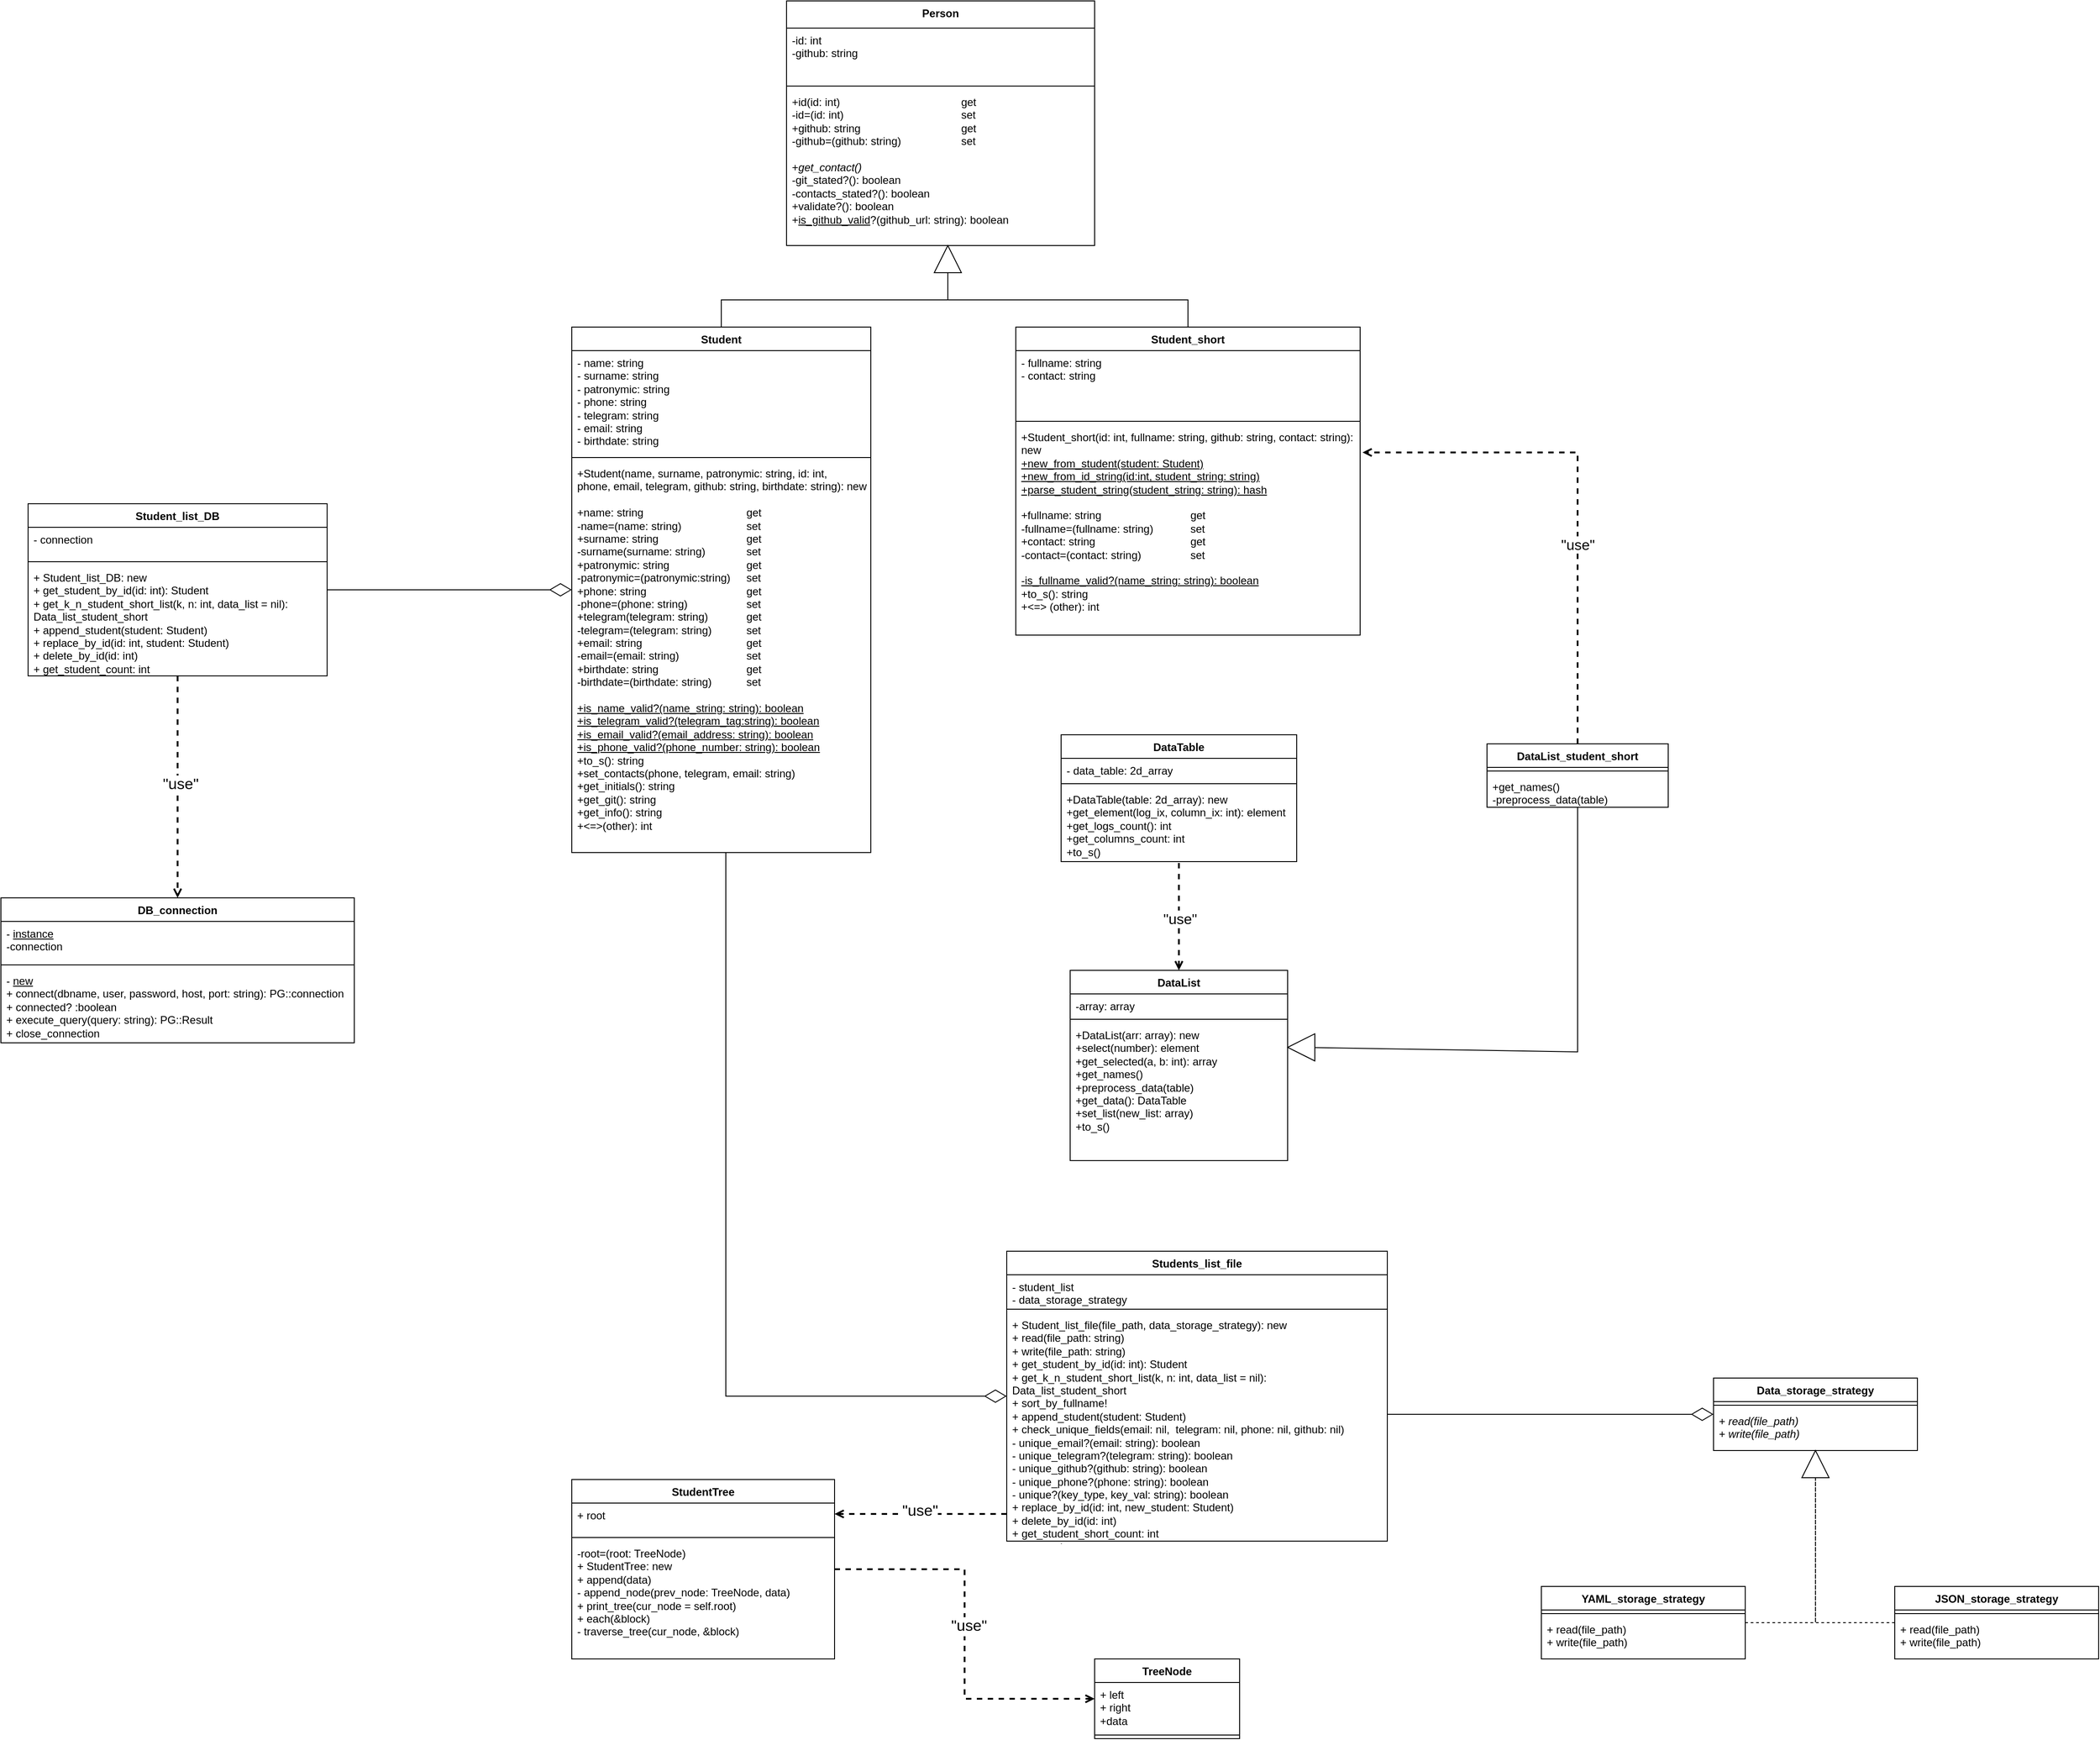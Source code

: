 <mxfile version="25.0.3">
  <diagram name="Page-1" id="Ctjg0No3zUCwtpp85kTk">
    <mxGraphModel dx="3568" dy="1178" grid="0" gridSize="10" guides="1" tooltips="1" connect="1" arrows="1" fold="1" page="1" pageScale="1" pageWidth="1654" pageHeight="2336" math="0" shadow="0">
      <root>
        <mxCell id="0" />
        <mxCell id="1" parent="0" />
        <mxCell id="KuUxCCZHSnEd986gLyKA-1" value="Student" style="swimlane;fontStyle=1;align=center;verticalAlign=top;childLayout=stackLayout;horizontal=1;startSize=26;horizontalStack=0;resizeParent=1;resizeParentMax=0;resizeLast=0;collapsible=1;marginBottom=0;whiteSpace=wrap;html=1;" parent="1" vertex="1">
          <mxGeometry x="250" y="600" width="330" height="580" as="geometry">
            <mxRectangle x="385" y="350" width="80" height="30" as="alternateBounds" />
          </mxGeometry>
        </mxCell>
        <mxCell id="KuUxCCZHSnEd986gLyKA-2" value="&lt;div&gt;- name: string&lt;/div&gt;&lt;div&gt;- surname: string&lt;/div&gt;&lt;div&gt;- patronymic: string&lt;/div&gt;&lt;div&gt;- phone: string&lt;/div&gt;&lt;div&gt;- telegram: string&lt;/div&gt;&lt;div&gt;- email: string&lt;/div&gt;&lt;div&gt;- birthdate: string&lt;/div&gt;" style="text;strokeColor=none;fillColor=none;align=left;verticalAlign=top;spacingLeft=4;spacingRight=4;overflow=hidden;rotatable=0;points=[[0,0.5],[1,0.5]];portConstraint=eastwest;whiteSpace=wrap;html=1;" parent="KuUxCCZHSnEd986gLyKA-1" vertex="1">
          <mxGeometry y="26" width="330" height="114" as="geometry" />
        </mxCell>
        <mxCell id="KuUxCCZHSnEd986gLyKA-3" value="" style="line;strokeWidth=1;fillColor=none;align=left;verticalAlign=middle;spacingTop=-1;spacingLeft=3;spacingRight=3;rotatable=0;labelPosition=right;points=[];portConstraint=eastwest;strokeColor=inherit;" parent="KuUxCCZHSnEd986gLyKA-1" vertex="1">
          <mxGeometry y="140" width="330" height="8" as="geometry" />
        </mxCell>
        <mxCell id="KuUxCCZHSnEd986gLyKA-4" value="&lt;div&gt;+Student(name, surname, patronymic: string, id: int,&amp;nbsp;&lt;/div&gt;&lt;div&gt;phone, email, telegram, github: string, birthdate: string): new&lt;/div&gt;&lt;div&gt;&lt;span style=&quot;background-color: initial;&quot;&gt;&lt;br&gt;&lt;/span&gt;&lt;/div&gt;&lt;div&gt;&lt;span style=&quot;background-color: initial;&quot;&gt;+name: string&lt;/span&gt;&lt;span style=&quot;background-color: initial; white-space: pre;&quot;&gt;&#x9;&lt;/span&gt;&lt;span style=&quot;background-color: initial; white-space: pre;&quot;&gt;&#x9;&lt;span style=&quot;white-space: pre;&quot;&gt;&#x9;&lt;/span&gt;&lt;span style=&quot;white-space: pre;&quot;&gt;&#x9;&#x9;&lt;/span&gt;&lt;/span&gt;&lt;span style=&quot;background-color: initial;&quot;&gt;get&lt;/span&gt;&lt;/div&gt;&lt;div&gt;-name=(name: string)&lt;span style=&quot;white-space: pre;&quot;&gt;&#x9;&lt;/span&gt;&lt;span style=&quot;white-space: pre;&quot;&gt;&#x9;&lt;span style=&quot;white-space: pre;&quot;&gt;&#x9;&lt;/span&gt;&lt;/span&gt;set&lt;/div&gt;&lt;div&gt;+surname: string&lt;span style=&quot;white-space: pre;&quot;&gt;&#x9;&lt;/span&gt;&lt;span style=&quot;white-space: pre;&quot;&gt;&#x9;&lt;/span&gt;&lt;span style=&quot;white-space: pre;&quot;&gt;&#x9;&lt;span style=&quot;white-space: pre;&quot;&gt;&#x9;&lt;/span&gt;&lt;/span&gt;get&lt;/div&gt;&lt;div&gt;-surname(surname: string)&lt;span style=&quot;white-space: pre;&quot;&gt;&#x9;&lt;span style=&quot;white-space: pre;&quot;&gt;&#x9;&lt;/span&gt;&lt;/span&gt;set&lt;/div&gt;&lt;div&gt;+patronymic: string&lt;span style=&quot;white-space: pre;&quot;&gt;&#x9;&lt;/span&gt;&lt;span style=&quot;white-space: pre;&quot;&gt;&#x9;&lt;/span&gt;&lt;span style=&quot;white-space: pre;&quot;&gt;&#x9;&lt;span style=&quot;white-space: pre;&quot;&gt;&#x9;&lt;/span&gt;&lt;/span&gt;get&lt;/div&gt;&lt;div&gt;-patronymic=(patronymic:string)&lt;span style=&quot;white-space: pre;&quot;&gt;&#x9;&lt;/span&gt;set&lt;/div&gt;&lt;div&gt;+phone: string&lt;span style=&quot;white-space: pre;&quot;&gt;&#x9;&lt;/span&gt;&lt;span style=&quot;white-space: pre;&quot;&gt;&#x9;&lt;/span&gt;&lt;span style=&quot;white-space: pre;&quot;&gt;&#x9;&lt;/span&gt;&lt;span style=&quot;white-space: pre;&quot;&gt;&#x9;&lt;/span&gt;&lt;span style=&quot;white-space: pre;&quot;&gt;&#x9;&lt;/span&gt;get&lt;/div&gt;&lt;div&gt;-phone=(phone: string)&lt;span style=&quot;white-space: pre;&quot;&gt;&#x9;&lt;/span&gt;&lt;span style=&quot;white-space: pre;&quot;&gt;&#x9;&lt;/span&gt;&lt;span style=&quot;white-space: pre;&quot;&gt;&#x9;&lt;/span&gt;set&lt;/div&gt;&lt;div&gt;+telegram(telegram: string)&lt;span style=&quot;white-space: pre;&quot;&gt;&#x9;&lt;/span&gt;&lt;span style=&quot;white-space: pre;&quot;&gt;&#x9;&lt;/span&gt;get&lt;/div&gt;&lt;div&gt;-telegram=(telegram: string)&lt;span style=&quot;white-space: pre;&quot;&gt;&#x9;&lt;/span&gt;&lt;span style=&quot;white-space: pre;&quot;&gt;&#x9;&lt;/span&gt;set&lt;/div&gt;&lt;div&gt;+email: string&lt;span style=&quot;white-space: pre;&quot;&gt;&#x9;&lt;/span&gt;&lt;span style=&quot;white-space: pre;&quot;&gt;&#x9;&lt;/span&gt;&lt;span style=&quot;white-space: pre;&quot;&gt;&#x9;&lt;/span&gt;&lt;span style=&quot;white-space: pre;&quot;&gt;&#x9;&lt;/span&gt;&lt;span style=&quot;white-space: pre;&quot;&gt;&#x9;&lt;/span&gt;get&lt;/div&gt;&lt;div&gt;-email=(email: string)&lt;span style=&quot;white-space: pre;&quot;&gt;&#x9;&lt;/span&gt;&lt;span style=&quot;white-space: pre;&quot;&gt;&#x9;&lt;/span&gt;&lt;span style=&quot;white-space: pre;&quot;&gt;&#x9;&lt;/span&gt;set&lt;/div&gt;&lt;div&gt;+birthdate: string&lt;span style=&quot;white-space: pre;&quot;&gt;&#x9;&lt;/span&gt;&lt;span style=&quot;white-space: pre;&quot;&gt;&#x9;&lt;/span&gt;&lt;span style=&quot;white-space: pre;&quot;&gt;&#x9;&lt;/span&gt;&lt;span style=&quot;white-space: pre;&quot;&gt;&#x9;&lt;/span&gt;get&lt;/div&gt;&lt;div&gt;-birthdate=(birthdate: string)&lt;span style=&quot;white-space: pre;&quot;&gt;&#x9;&lt;/span&gt;&lt;span style=&quot;white-space: pre;&quot;&gt;&#x9;&lt;/span&gt;set&lt;/div&gt;&lt;div&gt;&lt;br&gt;&lt;/div&gt;&lt;div&gt;&lt;u&gt;+is_name_valid?(name_string: string): boolean&lt;/u&gt;&lt;/div&gt;&lt;div&gt;&lt;div&gt;&lt;div&gt;&lt;u&gt;+is_telegram_valid?(telegram_tag:string): boolean&lt;/u&gt;&lt;/div&gt;&lt;div&gt;&lt;u&gt;+is_email_valid?(email_address: string): boolean&lt;/u&gt;&lt;/div&gt;&lt;div&gt;&lt;u style=&quot;background-color: initial;&quot;&gt;+is_phone_valid?(phone_number: string): boolean&lt;/u&gt;&lt;/div&gt;&lt;/div&gt;&lt;/div&gt;&lt;div&gt;+to_s(): string&lt;/div&gt;&lt;div&gt;+set_contacts(phone, telegram, email: string)&lt;/div&gt;&lt;div&gt;+get_initials(): string&lt;/div&gt;&lt;div&gt;+get_git(): string&lt;/div&gt;&lt;div&gt;&lt;span style=&quot;background-color: initial;&quot;&gt;+get_info(): string&lt;/span&gt;&lt;br&gt;&lt;/div&gt;&lt;div&gt;&lt;span style=&quot;background-color: initial;&quot;&gt;+&amp;lt;=&amp;gt;(other): int&lt;/span&gt;&lt;/div&gt;" style="text;strokeColor=none;fillColor=none;align=left;verticalAlign=top;spacingLeft=4;spacingRight=4;overflow=hidden;rotatable=0;points=[[0,0.5],[1,0.5]];portConstraint=eastwest;whiteSpace=wrap;html=1;" parent="KuUxCCZHSnEd986gLyKA-1" vertex="1">
          <mxGeometry y="148" width="330" height="432" as="geometry" />
        </mxCell>
        <mxCell id="AG0WjQAsVARgPapO6NZo-1" value="Student_short" style="swimlane;fontStyle=1;align=center;verticalAlign=top;childLayout=stackLayout;horizontal=1;startSize=26;horizontalStack=0;resizeParent=1;resizeParentMax=0;resizeLast=0;collapsible=1;marginBottom=0;whiteSpace=wrap;html=1;" parent="1" vertex="1">
          <mxGeometry x="740" y="600" width="380" height="340" as="geometry" />
        </mxCell>
        <mxCell id="AG0WjQAsVARgPapO6NZo-2" value="&lt;div&gt;- fullname: string&lt;/div&gt;&lt;div&gt;&lt;span style=&quot;background-color: initial;&quot;&gt;- contact: string&lt;/span&gt;&lt;br&gt;&lt;/div&gt;" style="text;strokeColor=none;fillColor=none;align=left;verticalAlign=top;spacingLeft=4;spacingRight=4;overflow=hidden;rotatable=0;points=[[0,0.5],[1,0.5]];portConstraint=eastwest;whiteSpace=wrap;html=1;" parent="AG0WjQAsVARgPapO6NZo-1" vertex="1">
          <mxGeometry y="26" width="380" height="74" as="geometry" />
        </mxCell>
        <mxCell id="AG0WjQAsVARgPapO6NZo-3" value="" style="line;strokeWidth=1;fillColor=none;align=left;verticalAlign=middle;spacingTop=-1;spacingLeft=3;spacingRight=3;rotatable=0;labelPosition=right;points=[];portConstraint=eastwest;strokeColor=inherit;" parent="AG0WjQAsVARgPapO6NZo-1" vertex="1">
          <mxGeometry y="100" width="380" height="8" as="geometry" />
        </mxCell>
        <mxCell id="AG0WjQAsVARgPapO6NZo-4" value="&lt;div&gt;&lt;span style=&quot;background-color: initial;&quot;&gt;+Student_short(id: int, fullname: string, github: string, contact: string): new&lt;/span&gt;&lt;/div&gt;&lt;div&gt;&lt;u&gt;+new_from_student(student: Student)&lt;/u&gt;&lt;/div&gt;&lt;div&gt;&lt;u&gt;+new_from_id_string(id:int, student_string: string)&lt;/u&gt;&lt;/div&gt;&lt;div&gt;&lt;u&gt;+parse_student_string(student_string: string): hash&lt;/u&gt;&lt;/div&gt;&lt;div&gt;&lt;br&gt;&lt;/div&gt;&lt;div&gt;+fullname: string&lt;span style=&quot;white-space: pre;&quot;&gt;&#x9;&lt;span style=&quot;white-space: pre;&quot;&gt;&#x9;&lt;span style=&quot;white-space: pre;&quot;&gt;&#x9;&lt;/span&gt;&lt;span style=&quot;white-space: pre;&quot;&gt;&#x9;&lt;/span&gt;&lt;/span&gt;&lt;/span&gt;get&lt;/div&gt;&lt;div&gt;-fullname=(fullname: string)&lt;span style=&quot;white-space: pre;&quot;&gt;&#x9;&lt;/span&gt;&lt;span style=&quot;white-space: pre;&quot;&gt;&#x9;&lt;/span&gt;set&lt;/div&gt;&lt;div&gt;&lt;div&gt;+contact: string&lt;span style=&quot;white-space: pre;&quot;&gt;&#x9;&lt;/span&gt;&lt;span style=&quot;white-space: pre;&quot;&gt;&#x9;&lt;/span&gt;&lt;span style=&quot;white-space: pre;&quot;&gt;&#x9;&lt;/span&gt;&lt;span style=&quot;white-space: pre;&quot;&gt;&#x9;&lt;/span&gt;get&lt;/div&gt;&lt;div&gt;-contact=(contact: string)&lt;span style=&quot;white-space: pre;&quot;&gt;&#x9;&lt;/span&gt;&lt;span style=&quot;white-space: pre;&quot;&gt;&#x9;&lt;/span&gt;set&lt;/div&gt;&lt;/div&gt;&lt;div&gt;&lt;br&gt;&lt;/div&gt;&lt;div&gt;&lt;u style=&quot;background-color: initial;&quot;&gt;-is_fullname_valid?(name_string: string): boolean&lt;/u&gt;&lt;br&gt;&lt;/div&gt;&lt;div&gt;&lt;div&gt;&lt;span style=&quot;background-color: initial;&quot;&gt;+to_s(): string&lt;/span&gt;&lt;/div&gt;&lt;/div&gt;&lt;div&gt;&lt;span style=&quot;background-color: initial;&quot;&gt;+&amp;lt;=&amp;gt; (other): int&lt;/span&gt;&lt;/div&gt;" style="text;strokeColor=none;fillColor=none;align=left;verticalAlign=top;spacingLeft=4;spacingRight=4;overflow=hidden;rotatable=0;points=[[0,0.5],[1,0.5]];portConstraint=eastwest;whiteSpace=wrap;html=1;" parent="AG0WjQAsVARgPapO6NZo-1" vertex="1">
          <mxGeometry y="108" width="380" height="232" as="geometry" />
        </mxCell>
        <mxCell id="AG0WjQAsVARgPapO6NZo-15" value="Person" style="swimlane;fontStyle=1;align=center;verticalAlign=top;childLayout=stackLayout;horizontal=1;startSize=30;horizontalStack=0;resizeParent=1;resizeParentMax=0;resizeLast=0;collapsible=1;marginBottom=0;whiteSpace=wrap;html=1;" parent="1" vertex="1">
          <mxGeometry x="487" y="240" width="340" height="270" as="geometry" />
        </mxCell>
        <mxCell id="AG0WjQAsVARgPapO6NZo-16" value="-id: int&lt;div&gt;-github: string&lt;/div&gt;" style="text;strokeColor=none;fillColor=none;align=left;verticalAlign=top;spacingLeft=4;spacingRight=4;overflow=hidden;rotatable=0;points=[[0,0.5],[1,0.5]];portConstraint=eastwest;whiteSpace=wrap;html=1;" parent="AG0WjQAsVARgPapO6NZo-15" vertex="1">
          <mxGeometry y="30" width="340" height="60" as="geometry" />
        </mxCell>
        <mxCell id="AG0WjQAsVARgPapO6NZo-17" value="" style="line;strokeWidth=1;fillColor=none;align=left;verticalAlign=middle;spacingTop=-1;spacingLeft=3;spacingRight=3;rotatable=0;labelPosition=right;points=[];portConstraint=eastwest;strokeColor=inherit;" parent="AG0WjQAsVARgPapO6NZo-15" vertex="1">
          <mxGeometry y="90" width="340" height="8" as="geometry" />
        </mxCell>
        <mxCell id="AG0WjQAsVARgPapO6NZo-18" value="&lt;div&gt;+id(id: int)&lt;span style=&quot;white-space: pre;&quot;&gt;&#x9;&lt;/span&gt;&lt;span style=&quot;white-space: pre;&quot;&gt;&#x9;&lt;/span&gt;&lt;span style=&quot;white-space: pre;&quot;&gt;&#x9;&lt;span style=&quot;white-space: pre;&quot;&gt;&#x9;&lt;span style=&quot;white-space: pre;&quot;&gt;&#x9;&lt;/span&gt;&lt;/span&gt;get&lt;/span&gt;&lt;/div&gt;&lt;div&gt;-id=(id: int)&lt;span style=&quot;white-space: pre;&quot;&gt;&#x9;&lt;/span&gt;&lt;span style=&quot;white-space: pre;&quot;&gt;&#x9;&lt;/span&gt;&lt;span style=&quot;white-space: pre;&quot;&gt;&#x9;&lt;/span&gt;&lt;span style=&quot;white-space: pre;&quot;&gt;&#x9;&lt;/span&gt;&lt;span style=&quot;white-space: pre;&quot;&gt;&#x9;&lt;/span&gt;set&lt;span style=&quot;white-space: pre;&quot;&gt;&#x9;&lt;/span&gt;&lt;span style=&quot;white-space: pre;&quot;&gt;&#x9;&lt;/span&gt;&lt;span style=&quot;white-space: pre;&quot;&gt;&#x9;&lt;/span&gt;&lt;span style=&quot;white-space: pre;&quot;&gt;&#x9;&lt;/span&gt;&lt;/div&gt;&lt;div&gt;&lt;div&gt;+github: string&lt;span style=&quot;white-space: pre;&quot;&gt;&#x9;&lt;/span&gt;&lt;span style=&quot;white-space: pre;&quot;&gt;&#x9;&lt;/span&gt;&lt;span style=&quot;white-space: pre;&quot;&gt;&#x9;&lt;/span&gt;&lt;span style=&quot;white-space: pre;&quot;&gt;&#x9;&lt;/span&gt;&lt;span style=&quot;white-space: pre;&quot;&gt;&#x9;&lt;/span&gt;get&lt;/div&gt;&lt;div&gt;-github=(github: string)&lt;span style=&quot;white-space: pre;&quot;&gt;&#x9;&lt;/span&gt;&lt;span style=&quot;white-space: pre;&quot;&gt;&#x9;&lt;/span&gt;&lt;span style=&quot;white-space: pre;&quot;&gt;&#x9;&lt;/span&gt;set&lt;/div&gt;&lt;/div&gt;&lt;div&gt;&lt;br&gt;&lt;/div&gt;&lt;div&gt;&lt;div&gt;&lt;div&gt;&lt;div&gt;+&lt;i&gt;get_contact()&lt;/i&gt;&lt;/div&gt;&lt;/div&gt;&lt;/div&gt;&lt;div&gt;&lt;div&gt;-git_stated?(): boolean&lt;/div&gt;&lt;div&gt;-contacts_stated?(): boolean&lt;/div&gt;&lt;div&gt;+validate?(): boolean&lt;/div&gt;&lt;/div&gt;&lt;div&gt;+&lt;u&gt;is_github_valid&lt;/u&gt;?(github_url: string): boolean&lt;/div&gt;&lt;div&gt;&lt;/div&gt;&lt;/div&gt;" style="text;strokeColor=none;fillColor=none;align=left;verticalAlign=top;spacingLeft=4;spacingRight=4;overflow=hidden;rotatable=0;points=[[0,0.5],[1,0.5]];portConstraint=eastwest;whiteSpace=wrap;html=1;" parent="AG0WjQAsVARgPapO6NZo-15" vertex="1">
          <mxGeometry y="98" width="340" height="172" as="geometry" />
        </mxCell>
        <mxCell id="yhVLueEcTePNYkWDDuFC-2" value="" style="triangle;whiteSpace=wrap;html=1;rotation=-90;" parent="1" vertex="1">
          <mxGeometry x="650" y="510" width="30" height="30" as="geometry" />
        </mxCell>
        <mxCell id="yhVLueEcTePNYkWDDuFC-4" value="" style="edgeStyle=elbowEdgeStyle;elbow=vertical;endArrow=none;html=1;curved=0;rounded=0;entryX=0;entryY=0.5;entryDx=0;entryDy=0;endFill=0;" parent="1" source="KuUxCCZHSnEd986gLyKA-1" target="yhVLueEcTePNYkWDDuFC-2" edge="1">
          <mxGeometry width="50" height="50" relative="1" as="geometry">
            <mxPoint x="320" y="620" as="sourcePoint" />
            <mxPoint x="370" y="570" as="targetPoint" />
          </mxGeometry>
        </mxCell>
        <mxCell id="yhVLueEcTePNYkWDDuFC-8" value="" style="edgeStyle=elbowEdgeStyle;elbow=vertical;endArrow=none;html=1;curved=0;rounded=0;endSize=8;startSize=8;endFill=0;" parent="1" source="AG0WjQAsVARgPapO6NZo-1" target="yhVLueEcTePNYkWDDuFC-2" edge="1">
          <mxGeometry width="50" height="50" relative="1" as="geometry">
            <mxPoint x="960" y="540" as="sourcePoint" />
            <mxPoint x="650" y="540" as="targetPoint" />
          </mxGeometry>
        </mxCell>
        <mxCell id="wCUWvUSuaf720DD5pEuR-1" value="DataTable" style="swimlane;fontStyle=1;align=center;verticalAlign=top;childLayout=stackLayout;horizontal=1;startSize=26;horizontalStack=0;resizeParent=1;resizeParentMax=0;resizeLast=0;collapsible=1;marginBottom=0;whiteSpace=wrap;html=1;" parent="1" vertex="1">
          <mxGeometry x="790" y="1050" width="260" height="140" as="geometry" />
        </mxCell>
        <mxCell id="wCUWvUSuaf720DD5pEuR-2" value="- data_table: 2d_array" style="text;strokeColor=none;fillColor=none;align=left;verticalAlign=top;spacingLeft=4;spacingRight=4;overflow=hidden;rotatable=0;points=[[0,0.5],[1,0.5]];portConstraint=eastwest;whiteSpace=wrap;html=1;" parent="wCUWvUSuaf720DD5pEuR-1" vertex="1">
          <mxGeometry y="26" width="260" height="24" as="geometry" />
        </mxCell>
        <mxCell id="wCUWvUSuaf720DD5pEuR-3" value="" style="line;strokeWidth=1;fillColor=none;align=left;verticalAlign=middle;spacingTop=-1;spacingLeft=3;spacingRight=3;rotatable=0;labelPosition=right;points=[];portConstraint=eastwest;strokeColor=inherit;" parent="wCUWvUSuaf720DD5pEuR-1" vertex="1">
          <mxGeometry y="50" width="260" height="8" as="geometry" />
        </mxCell>
        <mxCell id="wCUWvUSuaf720DD5pEuR-4" value="+DataTable(table: 2d_array): new&lt;div&gt;+get_element(log_ix, column_ix: int): element&lt;/div&gt;&lt;div&gt;+get_logs_count(): int&lt;/div&gt;&lt;div&gt;+get_columns_count: int&lt;/div&gt;&lt;div&gt;+to_s()&lt;/div&gt;" style="text;strokeColor=none;fillColor=none;align=left;verticalAlign=top;spacingLeft=4;spacingRight=4;overflow=hidden;rotatable=0;points=[[0,0.5],[1,0.5]];portConstraint=eastwest;whiteSpace=wrap;html=1;" parent="wCUWvUSuaf720DD5pEuR-1" vertex="1">
          <mxGeometry y="58" width="260" height="82" as="geometry" />
        </mxCell>
        <mxCell id="wCUWvUSuaf720DD5pEuR-17" style="edgeStyle=orthogonalEdgeStyle;rounded=0;orthogonalLoop=1;jettySize=auto;html=1;strokeWidth=2;dashed=1;endArrow=none;endFill=0;startArrow=open;startFill=0;" parent="1" source="wCUWvUSuaf720DD5pEuR-5" target="wCUWvUSuaf720DD5pEuR-1" edge="1">
          <mxGeometry relative="1" as="geometry" />
        </mxCell>
        <mxCell id="wCUWvUSuaf720DD5pEuR-18" value="&lt;font style=&quot;font-size: 16px;&quot;&gt;&quot;use&quot;&lt;/font&gt;" style="edgeLabel;html=1;align=center;verticalAlign=middle;resizable=0;points=[];" parent="wCUWvUSuaf720DD5pEuR-17" vertex="1" connectable="0">
          <mxGeometry x="-0.049" y="-1" relative="1" as="geometry">
            <mxPoint as="offset" />
          </mxGeometry>
        </mxCell>
        <mxCell id="wCUWvUSuaf720DD5pEuR-5" value="DataList" style="swimlane;fontStyle=1;align=center;verticalAlign=top;childLayout=stackLayout;horizontal=1;startSize=26;horizontalStack=0;resizeParent=1;resizeParentMax=0;resizeLast=0;collapsible=1;marginBottom=0;whiteSpace=wrap;html=1;" parent="1" vertex="1">
          <mxGeometry x="800" y="1310" width="240" height="210" as="geometry" />
        </mxCell>
        <mxCell id="wCUWvUSuaf720DD5pEuR-6" value="-array: array" style="text;strokeColor=none;fillColor=none;align=left;verticalAlign=top;spacingLeft=4;spacingRight=4;overflow=hidden;rotatable=0;points=[[0,0.5],[1,0.5]];portConstraint=eastwest;whiteSpace=wrap;html=1;" parent="wCUWvUSuaf720DD5pEuR-5" vertex="1">
          <mxGeometry y="26" width="240" height="24" as="geometry" />
        </mxCell>
        <mxCell id="wCUWvUSuaf720DD5pEuR-7" value="" style="line;strokeWidth=1;fillColor=none;align=left;verticalAlign=middle;spacingTop=-1;spacingLeft=3;spacingRight=3;rotatable=0;labelPosition=right;points=[];portConstraint=eastwest;strokeColor=inherit;" parent="wCUWvUSuaf720DD5pEuR-5" vertex="1">
          <mxGeometry y="50" width="240" height="8" as="geometry" />
        </mxCell>
        <mxCell id="wCUWvUSuaf720DD5pEuR-8" value="+DataList(arr: array): new&lt;div&gt;&lt;div&gt;+select(number): element&lt;/div&gt;&lt;div&gt;+get_selected(a, b: int): array&lt;/div&gt;&lt;div&gt;+get_names()&lt;/div&gt;&lt;div&gt;+preprocess_data(table)&lt;/div&gt;&lt;div&gt;+get_data(): DataTable&lt;/div&gt;&lt;div&gt;+set_list(new_list: array)&lt;/div&gt;&lt;/div&gt;&lt;div&gt;+to_s()&lt;/div&gt;" style="text;strokeColor=none;fillColor=none;align=left;verticalAlign=top;spacingLeft=4;spacingRight=4;overflow=hidden;rotatable=0;points=[[0,0.5],[1,0.5]];portConstraint=eastwest;whiteSpace=wrap;html=1;" parent="wCUWvUSuaf720DD5pEuR-5" vertex="1">
          <mxGeometry y="58" width="240" height="152" as="geometry" />
        </mxCell>
        <mxCell id="wCUWvUSuaf720DD5pEuR-15" style="edgeStyle=orthogonalEdgeStyle;rounded=0;orthogonalLoop=1;jettySize=auto;html=1;endArrow=none;endFill=0;" parent="1" source="wCUWvUSuaf720DD5pEuR-9" target="wCUWvUSuaf720DD5pEuR-13" edge="1">
          <mxGeometry relative="1" as="geometry">
            <mxPoint x="1000" y="1360" as="targetPoint" />
            <Array as="points">
              <mxPoint x="1360" y="1400" />
            </Array>
          </mxGeometry>
        </mxCell>
        <mxCell id="wCUWvUSuaf720DD5pEuR-9" value="DataList_student_short" style="swimlane;fontStyle=1;align=center;verticalAlign=top;childLayout=stackLayout;horizontal=1;startSize=26;horizontalStack=0;resizeParent=1;resizeParentMax=0;resizeLast=0;collapsible=1;marginBottom=0;whiteSpace=wrap;html=1;" parent="1" vertex="1">
          <mxGeometry x="1260" y="1060" width="200" height="70" as="geometry" />
        </mxCell>
        <mxCell id="wCUWvUSuaf720DD5pEuR-11" value="" style="line;strokeWidth=1;fillColor=none;align=left;verticalAlign=middle;spacingTop=-1;spacingLeft=3;spacingRight=3;rotatable=0;labelPosition=right;points=[];portConstraint=eastwest;strokeColor=inherit;" parent="wCUWvUSuaf720DD5pEuR-9" vertex="1">
          <mxGeometry y="26" width="200" height="8" as="geometry" />
        </mxCell>
        <mxCell id="wCUWvUSuaf720DD5pEuR-12" value="+get_names()&lt;div&gt;-preprocess_data(table)&lt;/div&gt;" style="text;strokeColor=none;fillColor=none;align=left;verticalAlign=top;spacingLeft=4;spacingRight=4;overflow=hidden;rotatable=0;points=[[0,0.5],[1,0.5]];portConstraint=eastwest;whiteSpace=wrap;html=1;" parent="wCUWvUSuaf720DD5pEuR-9" vertex="1">
          <mxGeometry y="34" width="200" height="36" as="geometry" />
        </mxCell>
        <mxCell id="wCUWvUSuaf720DD5pEuR-13" value="" style="triangle;whiteSpace=wrap;html=1;rotation=-180;" parent="1" vertex="1">
          <mxGeometry x="1040" y="1380" width="30" height="30" as="geometry" />
        </mxCell>
        <mxCell id="wCUWvUSuaf720DD5pEuR-19" style="edgeStyle=orthogonalEdgeStyle;rounded=0;orthogonalLoop=1;jettySize=auto;html=1;entryX=1.007;entryY=0.131;entryDx=0;entryDy=0;entryPerimeter=0;strokeWidth=2;endArrow=open;endFill=0;dashed=1;" parent="1" source="wCUWvUSuaf720DD5pEuR-9" target="AG0WjQAsVARgPapO6NZo-4" edge="1">
          <mxGeometry relative="1" as="geometry" />
        </mxCell>
        <mxCell id="wCUWvUSuaf720DD5pEuR-20" value="&lt;font style=&quot;font-size: 16px;&quot;&gt;&quot;use&quot;&lt;/font&gt;" style="edgeLabel;html=1;align=center;verticalAlign=middle;resizable=0;points=[];" parent="wCUWvUSuaf720DD5pEuR-19" vertex="1" connectable="0">
          <mxGeometry x="-0.212" relative="1" as="geometry">
            <mxPoint as="offset" />
          </mxGeometry>
        </mxCell>
        <mxCell id="UzcCUEF-DBFmN3-OHASr-42" style="edgeStyle=orthogonalEdgeStyle;rounded=0;orthogonalLoop=1;jettySize=auto;html=1;endArrow=none;endFill=0;startArrow=diamondThin;startFill=0;strokeWidth=1;startSize=22;endSize=15;" edge="1" parent="1" source="UzcCUEF-DBFmN3-OHASr-1" target="KuUxCCZHSnEd986gLyKA-4">
          <mxGeometry relative="1" as="geometry">
            <Array as="points">
              <mxPoint x="420" y="1780" />
            </Array>
          </mxGeometry>
        </mxCell>
        <mxCell id="UzcCUEF-DBFmN3-OHASr-50" style="edgeStyle=orthogonalEdgeStyle;rounded=0;orthogonalLoop=1;jettySize=auto;html=1;dashed=1;endArrow=open;endFill=0;strokeWidth=2;" edge="1" parent="1" source="UzcCUEF-DBFmN3-OHASr-1" target="UzcCUEF-DBFmN3-OHASr-28">
          <mxGeometry relative="1" as="geometry">
            <Array as="points">
              <mxPoint x="590" y="1910" />
              <mxPoint x="590" y="1910" />
            </Array>
          </mxGeometry>
        </mxCell>
        <mxCell id="UzcCUEF-DBFmN3-OHASr-51" value="&lt;font style=&quot;font-size: 17px;&quot;&gt;&quot;use&quot;&lt;/font&gt;" style="edgeLabel;html=1;align=center;verticalAlign=middle;resizable=0;points=[];" vertex="1" connectable="0" parent="UzcCUEF-DBFmN3-OHASr-50">
          <mxGeometry x="0.018" y="-3" relative="1" as="geometry">
            <mxPoint as="offset" />
          </mxGeometry>
        </mxCell>
        <mxCell id="UzcCUEF-DBFmN3-OHASr-1" value="Students_list_file" style="swimlane;fontStyle=1;align=center;verticalAlign=top;childLayout=stackLayout;horizontal=1;startSize=26;horizontalStack=0;resizeParent=1;resizeParentMax=0;resizeLast=0;collapsible=1;marginBottom=0;whiteSpace=wrap;html=1;" vertex="1" parent="1">
          <mxGeometry x="730" y="1620" width="420" height="320" as="geometry" />
        </mxCell>
        <mxCell id="UzcCUEF-DBFmN3-OHASr-2" value="- student_list&lt;div&gt;- data_storage_strategy&lt;/div&gt;" style="text;strokeColor=none;fillColor=none;align=left;verticalAlign=top;spacingLeft=4;spacingRight=4;overflow=hidden;rotatable=0;points=[[0,0.5],[1,0.5]];portConstraint=eastwest;whiteSpace=wrap;html=1;" vertex="1" parent="UzcCUEF-DBFmN3-OHASr-1">
          <mxGeometry y="26" width="420" height="34" as="geometry" />
        </mxCell>
        <mxCell id="UzcCUEF-DBFmN3-OHASr-3" value="" style="line;strokeWidth=1;fillColor=none;align=left;verticalAlign=middle;spacingTop=-1;spacingLeft=3;spacingRight=3;rotatable=0;labelPosition=right;points=[];portConstraint=eastwest;strokeColor=inherit;" vertex="1" parent="UzcCUEF-DBFmN3-OHASr-1">
          <mxGeometry y="60" width="420" height="8" as="geometry" />
        </mxCell>
        <mxCell id="UzcCUEF-DBFmN3-OHASr-4" value="+ Student_list_file(file_path, data_storage_strategy): new&lt;div&gt;+ read(file_path: string)&lt;/div&gt;&lt;div&gt;+ write(file_path: string)&lt;/div&gt;&lt;div&gt;+ get_student_by_id(id: int): Student&lt;/div&gt;&lt;div&gt;+ get_k_n_student_short_list(k, n: int, data_list = nil): Data_list_student_short&lt;/div&gt;&lt;div&gt;+ sort_by_fullname!&lt;/div&gt;&lt;div&gt;+ append_student(student: Student)&lt;/div&gt;&lt;div&gt;+ check_unique_fields(email: nil,&amp;nbsp; telegram: nil, phone: nil, github: nil)&lt;/div&gt;&lt;div&gt;- unique_email?(email: string): boolean&lt;/div&gt;&lt;div&gt;- unique_telegram?(telegram: string): boolean&lt;/div&gt;&lt;div&gt;- unique_github?(github: string): boolean&lt;/div&gt;&lt;div&gt;- unique_phone?(phone: string): boolean&lt;/div&gt;&lt;div&gt;- unique?(key_type, key_val: string): boolean&lt;/div&gt;&lt;div&gt;+ replace_by_id(id: int, new_student: Student)&lt;/div&gt;&lt;div&gt;+ delete_by_id(id: int)&lt;/div&gt;&lt;div&gt;+ get_student_short_count: int&lt;/div&gt;&lt;div&gt;+ to_s: string&lt;/div&gt;" style="text;strokeColor=none;fillColor=none;align=left;verticalAlign=top;spacingLeft=4;spacingRight=4;overflow=hidden;rotatable=0;points=[[0,0.5],[1,0.5]];portConstraint=eastwest;whiteSpace=wrap;html=1;" vertex="1" parent="UzcCUEF-DBFmN3-OHASr-1">
          <mxGeometry y="68" width="420" height="252" as="geometry" />
        </mxCell>
        <mxCell id="UzcCUEF-DBFmN3-OHASr-43" style="edgeStyle=orthogonalEdgeStyle;rounded=0;orthogonalLoop=1;jettySize=auto;html=1;endArrow=none;endFill=0;startArrow=diamondThin;startFill=0;startSize=22;" edge="1" parent="1" source="UzcCUEF-DBFmN3-OHASr-6" target="UzcCUEF-DBFmN3-OHASr-4">
          <mxGeometry relative="1" as="geometry">
            <Array as="points">
              <mxPoint x="1240" y="1800" />
              <mxPoint x="1240" y="1800" />
            </Array>
          </mxGeometry>
        </mxCell>
        <mxCell id="UzcCUEF-DBFmN3-OHASr-6" value="Data_storage_strategy" style="swimlane;fontStyle=1;align=center;verticalAlign=top;childLayout=stackLayout;horizontal=1;startSize=26;horizontalStack=0;resizeParent=1;resizeParentMax=0;resizeLast=0;collapsible=1;marginBottom=0;whiteSpace=wrap;html=1;" vertex="1" parent="1">
          <mxGeometry x="1510" y="1760" width="225" height="80" as="geometry" />
        </mxCell>
        <mxCell id="UzcCUEF-DBFmN3-OHASr-8" value="" style="line;strokeWidth=1;fillColor=none;align=left;verticalAlign=middle;spacingTop=-1;spacingLeft=3;spacingRight=3;rotatable=0;labelPosition=right;points=[];portConstraint=eastwest;strokeColor=inherit;" vertex="1" parent="UzcCUEF-DBFmN3-OHASr-6">
          <mxGeometry y="26" width="225" height="8" as="geometry" />
        </mxCell>
        <mxCell id="UzcCUEF-DBFmN3-OHASr-9" value="+ &lt;i&gt;read(file_path)&lt;/i&gt;&lt;div&gt;+ &lt;i&gt;write(file_path)&lt;/i&gt;&lt;/div&gt;" style="text;strokeColor=none;fillColor=none;align=left;verticalAlign=top;spacingLeft=4;spacingRight=4;overflow=hidden;rotatable=0;points=[[0,0.5],[1,0.5]];portConstraint=eastwest;whiteSpace=wrap;html=1;" vertex="1" parent="UzcCUEF-DBFmN3-OHASr-6">
          <mxGeometry y="34" width="225" height="46" as="geometry" />
        </mxCell>
        <mxCell id="UzcCUEF-DBFmN3-OHASr-39" style="edgeStyle=orthogonalEdgeStyle;rounded=0;orthogonalLoop=1;jettySize=auto;html=1;entryX=0;entryY=0.5;entryDx=0;entryDy=0;endArrow=none;endFill=0;dashed=1;" edge="1" parent="1" source="UzcCUEF-DBFmN3-OHASr-11" target="UzcCUEF-DBFmN3-OHASr-37">
          <mxGeometry relative="1" as="geometry" />
        </mxCell>
        <mxCell id="UzcCUEF-DBFmN3-OHASr-11" value="JSON_storage_strategy" style="swimlane;fontStyle=1;align=center;verticalAlign=top;childLayout=stackLayout;horizontal=1;startSize=26;horizontalStack=0;resizeParent=1;resizeParentMax=0;resizeLast=0;collapsible=1;marginBottom=0;whiteSpace=wrap;html=1;" vertex="1" parent="1">
          <mxGeometry x="1710" y="1990" width="225" height="80" as="geometry" />
        </mxCell>
        <mxCell id="UzcCUEF-DBFmN3-OHASr-12" value="" style="line;strokeWidth=1;fillColor=none;align=left;verticalAlign=middle;spacingTop=-1;spacingLeft=3;spacingRight=3;rotatable=0;labelPosition=right;points=[];portConstraint=eastwest;strokeColor=inherit;" vertex="1" parent="UzcCUEF-DBFmN3-OHASr-11">
          <mxGeometry y="26" width="225" height="8" as="geometry" />
        </mxCell>
        <mxCell id="UzcCUEF-DBFmN3-OHASr-13" value="+ read(file_path)&lt;div&gt;+ write(file_path)&lt;/div&gt;" style="text;strokeColor=none;fillColor=none;align=left;verticalAlign=top;spacingLeft=4;spacingRight=4;overflow=hidden;rotatable=0;points=[[0,0.5],[1,0.5]];portConstraint=eastwest;whiteSpace=wrap;html=1;" vertex="1" parent="UzcCUEF-DBFmN3-OHASr-11">
          <mxGeometry y="34" width="225" height="46" as="geometry" />
        </mxCell>
        <mxCell id="UzcCUEF-DBFmN3-OHASr-38" style="edgeStyle=orthogonalEdgeStyle;rounded=0;orthogonalLoop=1;jettySize=auto;html=1;entryX=0;entryY=0.5;entryDx=0;entryDy=0;endArrow=none;endFill=0;dashed=1;" edge="1" parent="1" source="UzcCUEF-DBFmN3-OHASr-14" target="UzcCUEF-DBFmN3-OHASr-37">
          <mxGeometry relative="1" as="geometry" />
        </mxCell>
        <mxCell id="UzcCUEF-DBFmN3-OHASr-14" value="YAML_storage_strategy" style="swimlane;fontStyle=1;align=center;verticalAlign=top;childLayout=stackLayout;horizontal=1;startSize=26;horizontalStack=0;resizeParent=1;resizeParentMax=0;resizeLast=0;collapsible=1;marginBottom=0;whiteSpace=wrap;html=1;" vertex="1" parent="1">
          <mxGeometry x="1320" y="1990" width="225" height="80" as="geometry" />
        </mxCell>
        <mxCell id="UzcCUEF-DBFmN3-OHASr-15" value="" style="line;strokeWidth=1;fillColor=none;align=left;verticalAlign=middle;spacingTop=-1;spacingLeft=3;spacingRight=3;rotatable=0;labelPosition=right;points=[];portConstraint=eastwest;strokeColor=inherit;" vertex="1" parent="UzcCUEF-DBFmN3-OHASr-14">
          <mxGeometry y="26" width="225" height="8" as="geometry" />
        </mxCell>
        <mxCell id="UzcCUEF-DBFmN3-OHASr-16" value="+ read(file_path)&lt;div&gt;+ write(file_path)&lt;/div&gt;" style="text;strokeColor=none;fillColor=none;align=left;verticalAlign=top;spacingLeft=4;spacingRight=4;overflow=hidden;rotatable=0;points=[[0,0.5],[1,0.5]];portConstraint=eastwest;whiteSpace=wrap;html=1;" vertex="1" parent="UzcCUEF-DBFmN3-OHASr-14">
          <mxGeometry y="34" width="225" height="46" as="geometry" />
        </mxCell>
        <mxCell id="UzcCUEF-DBFmN3-OHASr-17" value="DB_connection" style="swimlane;fontStyle=1;align=center;verticalAlign=top;childLayout=stackLayout;horizontal=1;startSize=26;horizontalStack=0;resizeParent=1;resizeParentMax=0;resizeLast=0;collapsible=1;marginBottom=0;whiteSpace=wrap;html=1;" vertex="1" parent="1">
          <mxGeometry x="-380" y="1230" width="390" height="160" as="geometry" />
        </mxCell>
        <mxCell id="UzcCUEF-DBFmN3-OHASr-18" value="- &lt;u&gt;instance&lt;/u&gt;&lt;div&gt;-connection&lt;/div&gt;" style="text;strokeColor=none;fillColor=none;align=left;verticalAlign=top;spacingLeft=4;spacingRight=4;overflow=hidden;rotatable=0;points=[[0,0.5],[1,0.5]];portConstraint=eastwest;whiteSpace=wrap;html=1;" vertex="1" parent="UzcCUEF-DBFmN3-OHASr-17">
          <mxGeometry y="26" width="390" height="44" as="geometry" />
        </mxCell>
        <mxCell id="UzcCUEF-DBFmN3-OHASr-19" value="" style="line;strokeWidth=1;fillColor=none;align=left;verticalAlign=middle;spacingTop=-1;spacingLeft=3;spacingRight=3;rotatable=0;labelPosition=right;points=[];portConstraint=eastwest;strokeColor=inherit;" vertex="1" parent="UzcCUEF-DBFmN3-OHASr-17">
          <mxGeometry y="70" width="390" height="8" as="geometry" />
        </mxCell>
        <mxCell id="UzcCUEF-DBFmN3-OHASr-20" value="- &lt;u&gt;new&lt;/u&gt;&lt;div&gt;+ connect(dbname, user, password, host, port: string): PG::connection&lt;/div&gt;&lt;div&gt;+ connected? :boolean&lt;/div&gt;&lt;div&gt;+ execute_query(query: string): PG::Result&lt;/div&gt;&lt;div&gt;+ close_connection&lt;/div&gt;" style="text;strokeColor=none;fillColor=none;align=left;verticalAlign=top;spacingLeft=4;spacingRight=4;overflow=hidden;rotatable=0;points=[[0,0.5],[1,0.5]];portConstraint=eastwest;whiteSpace=wrap;html=1;" vertex="1" parent="UzcCUEF-DBFmN3-OHASr-17">
          <mxGeometry y="78" width="390" height="82" as="geometry" />
        </mxCell>
        <mxCell id="UzcCUEF-DBFmN3-OHASr-44" style="edgeStyle=orthogonalEdgeStyle;rounded=0;orthogonalLoop=1;jettySize=auto;html=1;dashed=1;endArrow=open;endFill=0;strokeWidth=2;" edge="1" parent="1" source="UzcCUEF-DBFmN3-OHASr-22" target="UzcCUEF-DBFmN3-OHASr-17">
          <mxGeometry relative="1" as="geometry" />
        </mxCell>
        <mxCell id="UzcCUEF-DBFmN3-OHASr-45" value="&lt;font style=&quot;font-size: 17px;&quot;&gt;&quot;use&quot;&lt;/font&gt;" style="edgeLabel;html=1;align=center;verticalAlign=middle;resizable=0;points=[];" vertex="1" connectable="0" parent="UzcCUEF-DBFmN3-OHASr-44">
          <mxGeometry x="-0.019" y="3" relative="1" as="geometry">
            <mxPoint as="offset" />
          </mxGeometry>
        </mxCell>
        <mxCell id="UzcCUEF-DBFmN3-OHASr-53" style="edgeStyle=orthogonalEdgeStyle;rounded=0;orthogonalLoop=1;jettySize=auto;html=1;endArrow=diamondThin;endFill=0;strokeWidth=1;startSize=22;endSize=22;" edge="1" parent="1" source="UzcCUEF-DBFmN3-OHASr-22" target="KuUxCCZHSnEd986gLyKA-1">
          <mxGeometry relative="1" as="geometry" />
        </mxCell>
        <mxCell id="UzcCUEF-DBFmN3-OHASr-22" value="Student_list_DB" style="swimlane;fontStyle=1;align=center;verticalAlign=top;childLayout=stackLayout;horizontal=1;startSize=26;horizontalStack=0;resizeParent=1;resizeParentMax=0;resizeLast=0;collapsible=1;marginBottom=0;whiteSpace=wrap;html=1;" vertex="1" parent="1">
          <mxGeometry x="-350" y="795" width="330" height="190" as="geometry" />
        </mxCell>
        <mxCell id="UzcCUEF-DBFmN3-OHASr-23" value="- connection" style="text;strokeColor=none;fillColor=none;align=left;verticalAlign=top;spacingLeft=4;spacingRight=4;overflow=hidden;rotatable=0;points=[[0,0.5],[1,0.5]];portConstraint=eastwest;whiteSpace=wrap;html=1;" vertex="1" parent="UzcCUEF-DBFmN3-OHASr-22">
          <mxGeometry y="26" width="330" height="34" as="geometry" />
        </mxCell>
        <mxCell id="UzcCUEF-DBFmN3-OHASr-24" value="" style="line;strokeWidth=1;fillColor=none;align=left;verticalAlign=middle;spacingTop=-1;spacingLeft=3;spacingRight=3;rotatable=0;labelPosition=right;points=[];portConstraint=eastwest;strokeColor=inherit;" vertex="1" parent="UzcCUEF-DBFmN3-OHASr-22">
          <mxGeometry y="60" width="330" height="8" as="geometry" />
        </mxCell>
        <mxCell id="UzcCUEF-DBFmN3-OHASr-25" value="+ Student_list_DB: new&lt;div&gt;+ get_student_by_id(id: int): Student&lt;/div&gt;&lt;div&gt;+ get_k_n_student_short_list(k, n: int, data_list = nil):&amp;nbsp;&lt;/div&gt;&lt;div&gt;Data_list_student_short&lt;/div&gt;&lt;div&gt;+ append_student(student: Student)&lt;/div&gt;&lt;div&gt;+ replace_by_id(id: int, student: Student)&lt;/div&gt;&lt;div&gt;+ delete_by_id(id: int)&lt;/div&gt;&lt;div&gt;+ get_student_count: int&lt;/div&gt;" style="text;strokeColor=none;fillColor=none;align=left;verticalAlign=top;spacingLeft=4;spacingRight=4;overflow=hidden;rotatable=0;points=[[0,0.5],[1,0.5]];portConstraint=eastwest;whiteSpace=wrap;html=1;" vertex="1" parent="UzcCUEF-DBFmN3-OHASr-22">
          <mxGeometry y="68" width="330" height="122" as="geometry" />
        </mxCell>
        <mxCell id="UzcCUEF-DBFmN3-OHASr-46" style="edgeStyle=orthogonalEdgeStyle;rounded=0;orthogonalLoop=1;jettySize=auto;html=1;dashed=1;endArrow=open;endFill=0;strokeWidth=2;" edge="1" parent="1" source="UzcCUEF-DBFmN3-OHASr-28" target="UzcCUEF-DBFmN3-OHASr-32">
          <mxGeometry relative="1" as="geometry" />
        </mxCell>
        <mxCell id="UzcCUEF-DBFmN3-OHASr-47" value="&lt;font style=&quot;font-size: 17px;&quot;&gt;&quot;use&quot;&lt;/font&gt;" style="edgeLabel;html=1;align=center;verticalAlign=middle;resizable=0;points=[];" vertex="1" connectable="0" parent="UzcCUEF-DBFmN3-OHASr-46">
          <mxGeometry x="-0.043" y="4" relative="1" as="geometry">
            <mxPoint as="offset" />
          </mxGeometry>
        </mxCell>
        <mxCell id="UzcCUEF-DBFmN3-OHASr-28" value="StudentTree" style="swimlane;fontStyle=1;align=center;verticalAlign=top;childLayout=stackLayout;horizontal=1;startSize=26;horizontalStack=0;resizeParent=1;resizeParentMax=0;resizeLast=0;collapsible=1;marginBottom=0;whiteSpace=wrap;html=1;" vertex="1" parent="1">
          <mxGeometry x="250" y="1872" width="290" height="198" as="geometry" />
        </mxCell>
        <mxCell id="UzcCUEF-DBFmN3-OHASr-29" value="+ root" style="text;strokeColor=none;fillColor=none;align=left;verticalAlign=top;spacingLeft=4;spacingRight=4;overflow=hidden;rotatable=0;points=[[0,0.5],[1,0.5]];portConstraint=eastwest;whiteSpace=wrap;html=1;" vertex="1" parent="UzcCUEF-DBFmN3-OHASr-28">
          <mxGeometry y="26" width="290" height="34" as="geometry" />
        </mxCell>
        <mxCell id="UzcCUEF-DBFmN3-OHASr-30" value="" style="line;strokeWidth=1;fillColor=none;align=left;verticalAlign=middle;spacingTop=-1;spacingLeft=3;spacingRight=3;rotatable=0;labelPosition=right;points=[];portConstraint=eastwest;strokeColor=inherit;" vertex="1" parent="UzcCUEF-DBFmN3-OHASr-28">
          <mxGeometry y="60" width="290" height="8" as="geometry" />
        </mxCell>
        <mxCell id="UzcCUEF-DBFmN3-OHASr-31" value="&lt;div&gt;-root=(root: TreeNode)&lt;/div&gt;+ StudentTree: new&lt;div&gt;+ append(data)&lt;/div&gt;&lt;div&gt;- append_node(prev_node: TreeNode, data)&lt;/div&gt;&lt;div&gt;+ print_tree(cur_node = self.root)&lt;/div&gt;&lt;div&gt;+ each(&amp;amp;block)&lt;/div&gt;&lt;div&gt;- traverse_tree(cur_node, &amp;amp;block)&lt;/div&gt;" style="text;strokeColor=none;fillColor=none;align=left;verticalAlign=top;spacingLeft=4;spacingRight=4;overflow=hidden;rotatable=0;points=[[0,0.5],[1,0.5]];portConstraint=eastwest;whiteSpace=wrap;html=1;" vertex="1" parent="UzcCUEF-DBFmN3-OHASr-28">
          <mxGeometry y="68" width="290" height="130" as="geometry" />
        </mxCell>
        <mxCell id="UzcCUEF-DBFmN3-OHASr-32" value="TreeNode" style="swimlane;fontStyle=1;align=center;verticalAlign=top;childLayout=stackLayout;horizontal=1;startSize=26;horizontalStack=0;resizeParent=1;resizeParentMax=0;resizeLast=0;collapsible=1;marginBottom=0;whiteSpace=wrap;html=1;" vertex="1" parent="1">
          <mxGeometry x="827" y="2070" width="160" height="88" as="geometry" />
        </mxCell>
        <mxCell id="UzcCUEF-DBFmN3-OHASr-33" value="+ left&lt;div&gt;+ right&lt;/div&gt;&lt;div&gt;+data&lt;/div&gt;" style="text;strokeColor=none;fillColor=none;align=left;verticalAlign=top;spacingLeft=4;spacingRight=4;overflow=hidden;rotatable=0;points=[[0,0.5],[1,0.5]];portConstraint=eastwest;whiteSpace=wrap;html=1;" vertex="1" parent="UzcCUEF-DBFmN3-OHASr-32">
          <mxGeometry y="26" width="160" height="54" as="geometry" />
        </mxCell>
        <mxCell id="UzcCUEF-DBFmN3-OHASr-34" value="" style="line;strokeWidth=1;fillColor=none;align=left;verticalAlign=middle;spacingTop=-1;spacingLeft=3;spacingRight=3;rotatable=0;labelPosition=right;points=[];portConstraint=eastwest;strokeColor=inherit;" vertex="1" parent="UzcCUEF-DBFmN3-OHASr-32">
          <mxGeometry y="80" width="160" height="8" as="geometry" />
        </mxCell>
        <mxCell id="UzcCUEF-DBFmN3-OHASr-37" value="" style="triangle;whiteSpace=wrap;html=1;rotation=-90;" vertex="1" parent="1">
          <mxGeometry x="1607.5" y="1840" width="30" height="30" as="geometry" />
        </mxCell>
      </root>
    </mxGraphModel>
  </diagram>
</mxfile>
